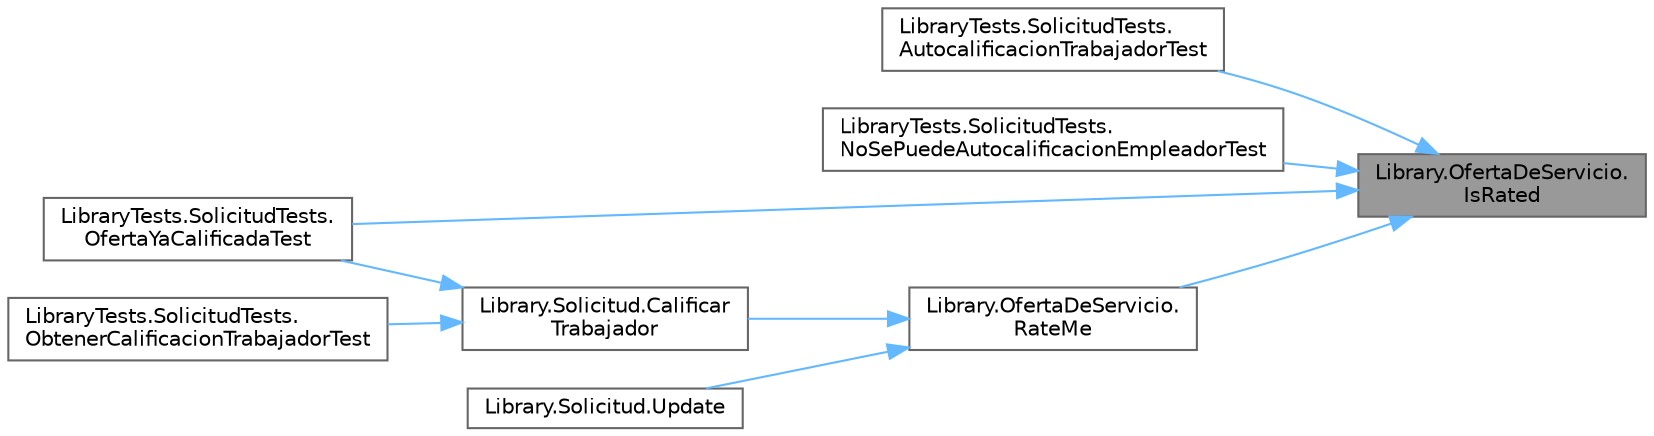 digraph "Library.OfertaDeServicio.IsRated"
{
 // INTERACTIVE_SVG=YES
 // LATEX_PDF_SIZE
  bgcolor="transparent";
  edge [fontname=Helvetica,fontsize=10,labelfontname=Helvetica,labelfontsize=10];
  node [fontname=Helvetica,fontsize=10,shape=box,height=0.2,width=0.4];
  rankdir="RL";
  Node1 [label="Library.OfertaDeServicio.\lIsRated",height=0.2,width=0.4,color="gray40", fillcolor="grey60", style="filled", fontcolor="black",tooltip="Método para verificar si fue calificada la oferta."];
  Node1 -> Node2 [dir="back",color="steelblue1",style="solid"];
  Node2 [label="LibraryTests.SolicitudTests.\lAutocalificacionTrabajadorTest",height=0.2,width=0.4,color="grey40", fillcolor="white", style="filled",URL="$classLibraryTests_1_1SolicitudTests.html#a9a339ca388cf06488f0b7d1c7f3f25e6",tooltip="Test para cuando un trabajador puede ser autocalificado con la calificación neutra"];
  Node1 -> Node3 [dir="back",color="steelblue1",style="solid"];
  Node3 [label="LibraryTests.SolicitudTests.\lNoSePuedeAutocalificacionEmpleadorTest",height=0.2,width=0.4,color="grey40", fillcolor="white", style="filled",URL="$classLibraryTests_1_1SolicitudTests.html#a3a8de4d6d0ead8f2bc77a13a4f494796",tooltip="Test para cuando un empleador no puede ser autocalificado con la calificación neutra"];
  Node1 -> Node4 [dir="back",color="steelblue1",style="solid"];
  Node4 [label="LibraryTests.SolicitudTests.\lOfertaYaCalificadaTest",height=0.2,width=0.4,color="grey40", fillcolor="white", style="filled",URL="$classLibraryTests_1_1SolicitudTests.html#ad912bd4d5ed920e25f5cbb1dfe8c2804",tooltip="Test para verificar que una oferta quede calificada."];
  Node1 -> Node5 [dir="back",color="steelblue1",style="solid"];
  Node5 [label="Library.OfertaDeServicio.\lRateMe",height=0.2,width=0.4,color="grey40", fillcolor="white", style="filled",URL="$classLibrary_1_1OfertaDeServicio.html#aeed25698e68c88cf5374dd5afe732b5f",tooltip="Método para calificar la oferta en cuestión."];
  Node5 -> Node6 [dir="back",color="steelblue1",style="solid"];
  Node6 [label="Library.Solicitud.Calificar\lTrabajador",height=0.2,width=0.4,color="grey40", fillcolor="white", style="filled",URL="$classLibrary_1_1Solicitud.html#a7f50425869d0aad5d0c0f7e6abe42492",tooltip="Método para calificar un trabajador."];
  Node6 -> Node7 [dir="back",color="steelblue1",style="solid"];
  Node7 [label="LibraryTests.SolicitudTests.\lObtenerCalificacionTrabajadorTest",height=0.2,width=0.4,color="grey40", fillcolor="white", style="filled",URL="$classLibraryTests_1_1SolicitudTests.html#a13584e2804329bd86928b91d6f6e2670",tooltip="Test para obtener la calificación de un trabajador."];
  Node6 -> Node4 [dir="back",color="steelblue1",style="solid"];
  Node5 -> Node8 [dir="back",color="steelblue1",style="solid"];
  Node8 [label="Library.Solicitud.Update",height=0.2,width=0.4,color="grey40", fillcolor="white", style="filled",URL="$classLibrary_1_1Solicitud.html#a2b9a4efefd35c16aca1099d7997c286e",tooltip="Método para actualizar una calificación en caso que se haga dentro del plazo. Si excede la fecha lími..."];
}

